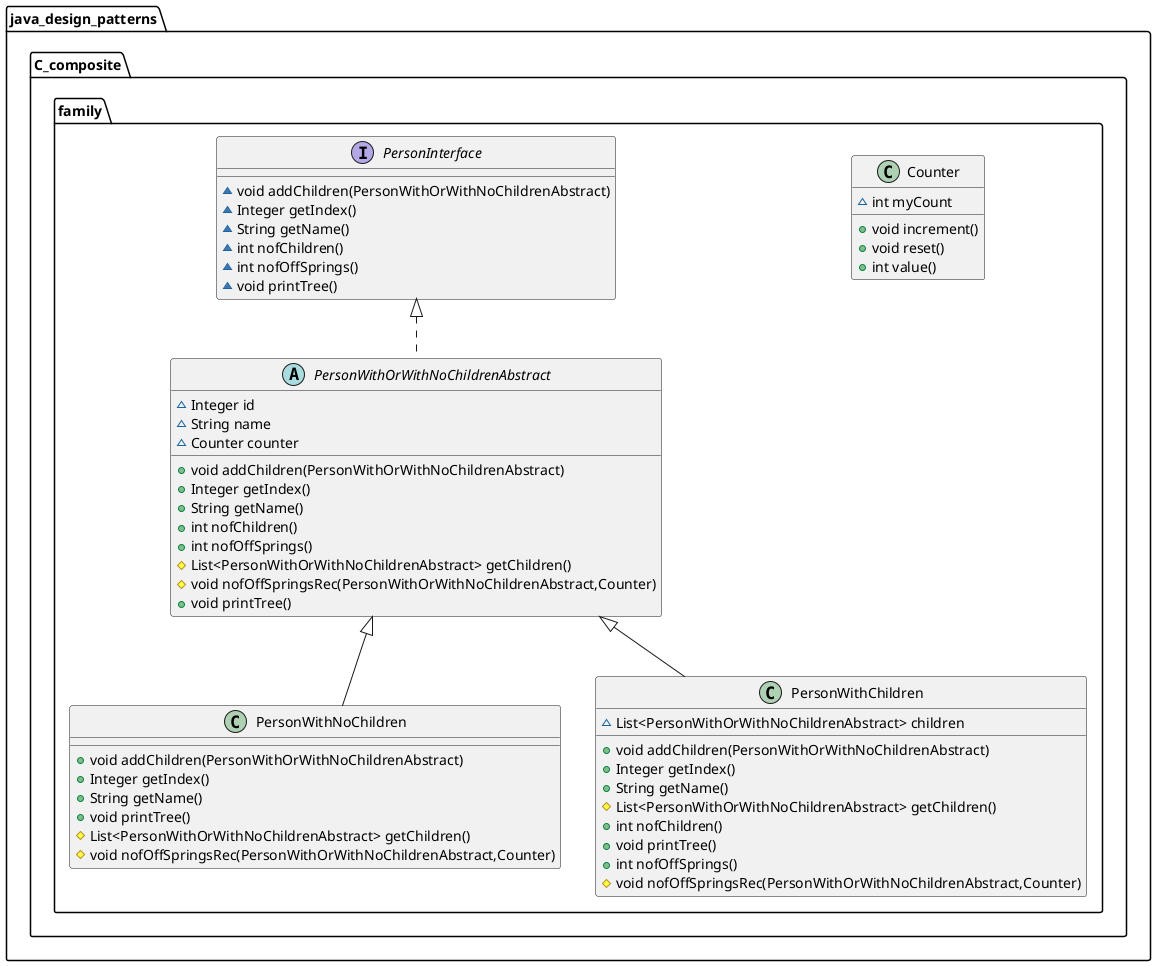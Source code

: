 @startuml
class java_design_patterns.C_composite.family.Counter {
~ int myCount
+ void increment()
+ void reset()
+ int value()
}
class java_design_patterns.C_composite.family.PersonWithNoChildren {
+ void addChildren(PersonWithOrWithNoChildrenAbstract)
+ Integer getIndex()
+ String getName()
+ void printTree()
# List<PersonWithOrWithNoChildrenAbstract> getChildren()
# void nofOffSpringsRec(PersonWithOrWithNoChildrenAbstract,Counter)
}
abstract class java_design_patterns.C_composite.family.PersonWithOrWithNoChildrenAbstract {
~ Integer id
~ String name
~ Counter counter
+ void addChildren(PersonWithOrWithNoChildrenAbstract)
+ Integer getIndex()
+ String getName()
+ int nofChildren()
+ int nofOffSprings()
# List<PersonWithOrWithNoChildrenAbstract> getChildren()
# void nofOffSpringsRec(PersonWithOrWithNoChildrenAbstract,Counter)
+ void printTree()
}
interface java_design_patterns.C_composite.family.PersonInterface {
~ void addChildren(PersonWithOrWithNoChildrenAbstract)
~ Integer getIndex()
~ String getName()
~ int nofChildren()
~ int nofOffSprings()
~ void printTree()
}
class java_design_patterns.C_composite.family.PersonWithChildren {
~ List<PersonWithOrWithNoChildrenAbstract> children
+ void addChildren(PersonWithOrWithNoChildrenAbstract)
+ Integer getIndex()
+ String getName()
# List<PersonWithOrWithNoChildrenAbstract> getChildren()
+ int nofChildren()
+ void printTree()
+ int nofOffSprings()
# void nofOffSpringsRec(PersonWithOrWithNoChildrenAbstract,Counter)
}


java_design_patterns.C_composite.family.PersonWithOrWithNoChildrenAbstract <|-- java_design_patterns.C_composite.family.PersonWithNoChildren
java_design_patterns.C_composite.family.PersonInterface <|.. java_design_patterns.C_composite.family.PersonWithOrWithNoChildrenAbstract
java_design_patterns.C_composite.family.PersonWithOrWithNoChildrenAbstract <|-- java_design_patterns.C_composite.family.PersonWithChildren
@enduml